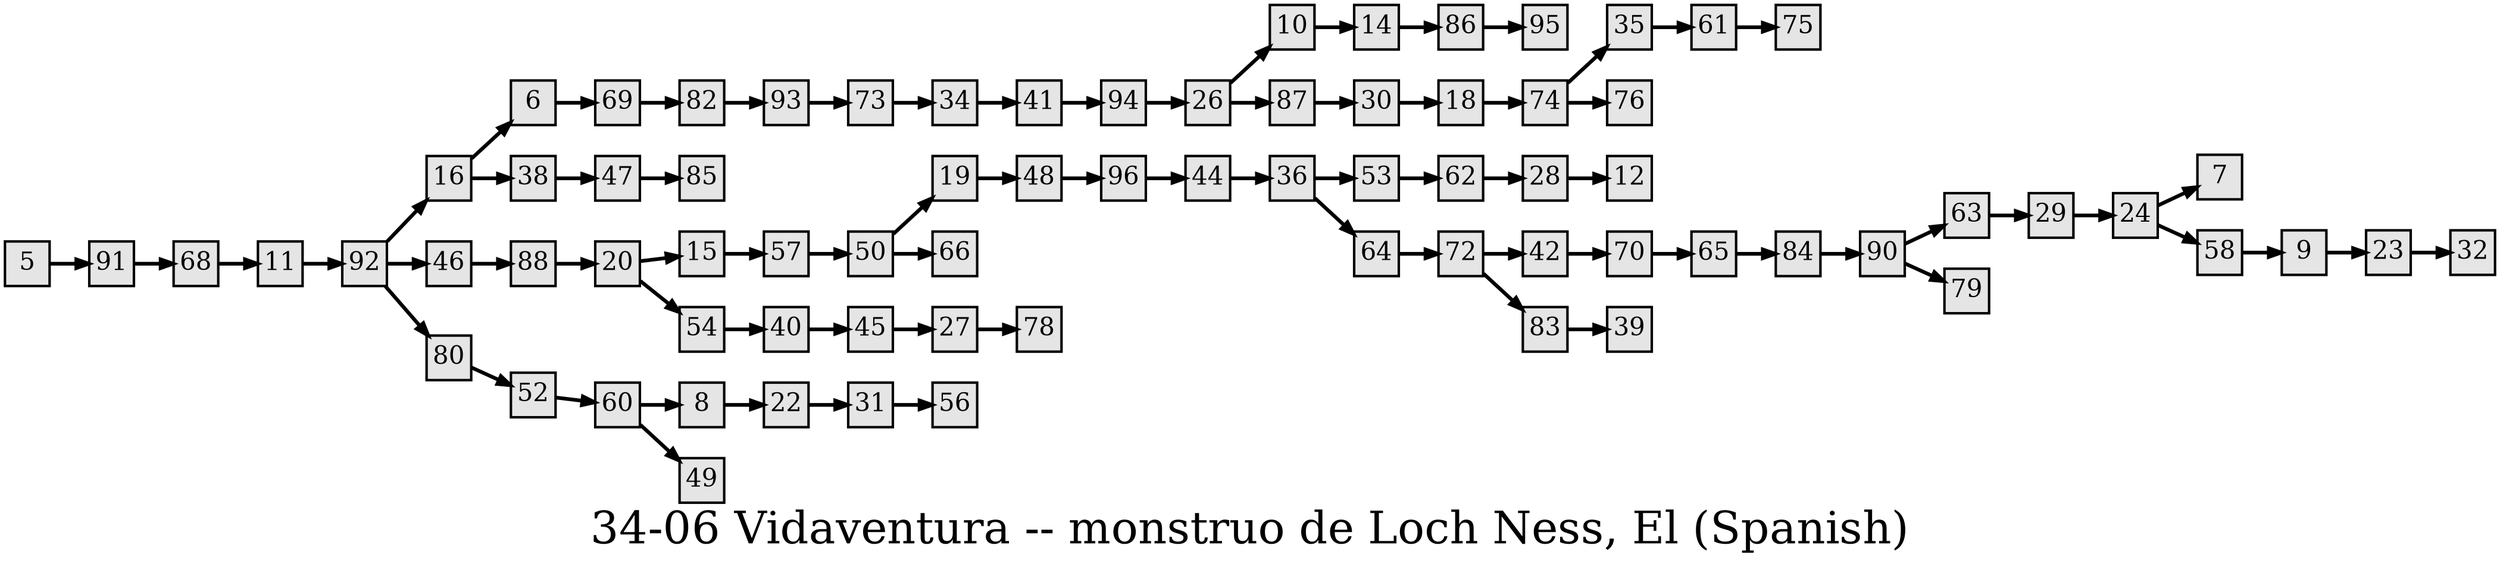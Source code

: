 digraph g{
  graph [ label="34-06 Vidaventura -- monstruo de Loch Ness, El (Spanish)" rankdir=LR, ordering=out, fontsize=36, nodesep="0.35", ranksep="0.45"];
  node  [shape=rect, penwidth=2, fontsize=20, style=filled, fillcolor=grey90, margin="0,0", labelfloat=true, regular=true, fixedsize=true];
  edge  [labelfloat=true, penwidth=3, fontsize=12];
  5 -> 91;
  6 -> 69;
  8 -> 22;
  9 -> 23;
  10 -> 14;
  11 -> 92;
  14 -> 86;
  15 -> 57;
  16 -> 6;
  16 -> 38;
  18 -> 74;
  19 -> 48;
  20 -> 15;
  20 -> 54;
  22 -> 31;
  23 -> 32;
  24 -> 7;
  24 -> 58;
  26 -> 10;
  26 -> 87;
  27 -> 78;
  28 -> 12;
  29 -> 24;
  30 -> 18;
  31 -> 56;
  34 -> 41;
  35 -> 61;
  36 -> 53;
  36 -> 64;
  38 -> 47;
  40 -> 45;
  41 -> 94;
  42 -> 70;
  44 -> 36;
  45 -> 27;
  46 -> 88;
  47 -> 85;
  48 -> 96;
  50 -> 19;
  50 -> 66;
  52 -> 60;
  53 -> 62;
  54 -> 40;
  57 -> 50;
  58 -> 9;
  60 -> 8;
  60 -> 49;
  61 -> 75;
  62 -> 28;
  63 -> 29;
  64 -> 72;
  65 -> 84;
  68 -> 11;
  69 -> 82;
  70 -> 65;
  72 -> 42;
  72 -> 83;
  73 -> 34;
  74 -> 35;
  74 -> 76;
  80 -> 52;
  82 -> 93;
  83 -> 39;
  84 -> 90;
  86 -> 95;
  87 -> 30;
  88 -> 20;
  90 -> 63;
  90 -> 79;
  91 -> 68;
  92 -> 16;
  92 -> 46;
  92 -> 80;
  93 -> 73;
  94 -> 26;
  96 -> 44;
}

